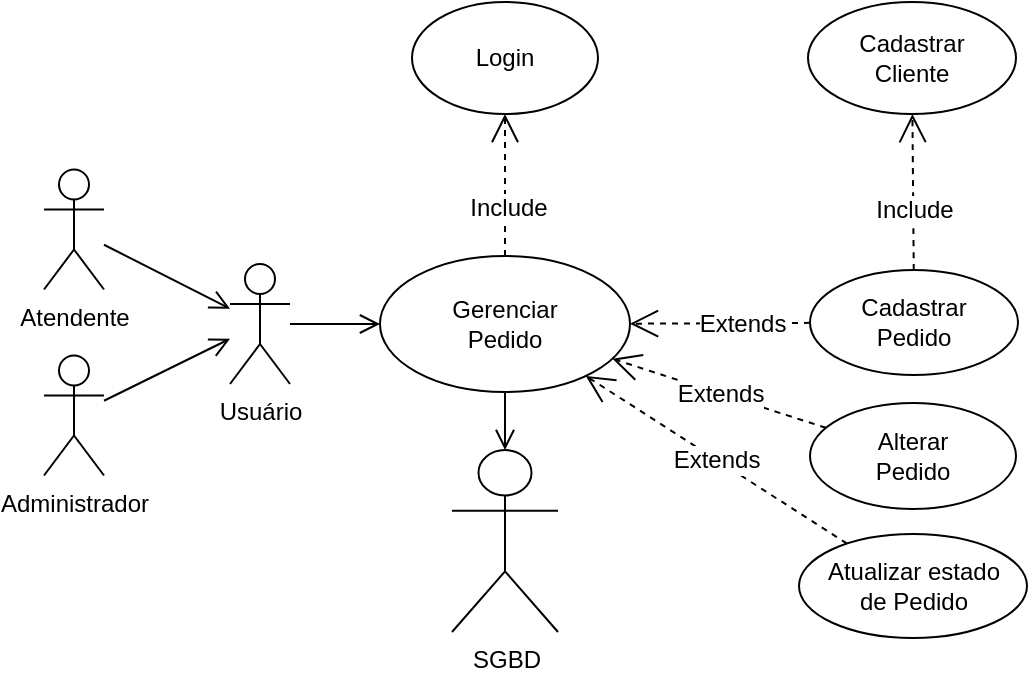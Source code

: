 <mxfile version="24.7.17">
  <diagram name="Page-1" id="XKuFGBFuqH11n4ffUUHy">
    <mxGraphModel dx="2125" dy="1467" grid="0" gridSize="10" guides="1" tooltips="1" connect="1" arrows="1" fold="1" page="1" pageScale="1" pageWidth="1169" pageHeight="827" math="0" shadow="0">
      <root>
        <mxCell id="0" />
        <mxCell id="1" parent="0" />
        <mxCell id="M98I_Dfe5uiVffybFT3l-1" value="Atendente" style="shape=umlActor;verticalLabelPosition=bottom;verticalAlign=top;html=1;" parent="1" vertex="1">
          <mxGeometry x="-1060" y="-584.25" width="30" height="60" as="geometry" />
        </mxCell>
        <mxCell id="M98I_Dfe5uiVffybFT3l-3" value="Usuário&lt;div&gt;&lt;br&gt;&lt;/div&gt;" style="shape=umlActor;verticalLabelPosition=bottom;verticalAlign=top;html=1;" parent="1" vertex="1">
          <mxGeometry x="-967" y="-537" width="30" height="60" as="geometry" />
        </mxCell>
        <mxCell id="M98I_Dfe5uiVffybFT3l-4" value="Administrador" style="shape=umlActor;verticalLabelPosition=bottom;verticalAlign=top;html=1;" parent="1" vertex="1">
          <mxGeometry x="-1060" y="-491.25" width="30" height="60" as="geometry" />
        </mxCell>
        <mxCell id="M98I_Dfe5uiVffybFT3l-5" value="&lt;div&gt;SGBD&lt;/div&gt;" style="shape=umlActor;verticalLabelPosition=bottom;verticalAlign=top;html=1;" parent="1" vertex="1">
          <mxGeometry x="-856" y="-444" width="53" height="91" as="geometry" />
        </mxCell>
        <mxCell id="M98I_Dfe5uiVffybFT3l-7" value="Login" style="ellipse;whiteSpace=wrap;html=1;" parent="1" vertex="1">
          <mxGeometry x="-876" y="-668" width="93" height="56" as="geometry" />
        </mxCell>
        <mxCell id="M98I_Dfe5uiVffybFT3l-38" value="Cadastrar&lt;div&gt;Cliente&lt;/div&gt;" style="ellipse;whiteSpace=wrap;html=1;" parent="1" vertex="1">
          <mxGeometry x="-678" y="-668" width="104" height="56" as="geometry" />
        </mxCell>
        <mxCell id="M98I_Dfe5uiVffybFT3l-39" value="Gerenciar&lt;div&gt;Pedido&lt;/div&gt;" style="ellipse;whiteSpace=wrap;html=1;" parent="1" vertex="1">
          <mxGeometry x="-892" y="-541" width="125" height="68" as="geometry" />
        </mxCell>
        <mxCell id="M98I_Dfe5uiVffybFT3l-40" value="Cadastrar&lt;div&gt;Pedido&lt;/div&gt;" style="ellipse;whiteSpace=wrap;html=1;" parent="1" vertex="1">
          <mxGeometry x="-677" y="-534" width="104" height="52.5" as="geometry" />
        </mxCell>
        <mxCell id="M98I_Dfe5uiVffybFT3l-41" value="Extends" style="endArrow=open;endSize=12;dashed=1;html=1;rounded=0;fontSize=12;" parent="1" source="M98I_Dfe5uiVffybFT3l-40" target="M98I_Dfe5uiVffybFT3l-39" edge="1">
          <mxGeometry x="-0.238" width="160" relative="1" as="geometry">
            <mxPoint x="-256" y="-634.5" as="sourcePoint" />
            <mxPoint x="-399" y="-614.5" as="targetPoint" />
            <mxPoint as="offset" />
          </mxGeometry>
        </mxCell>
        <mxCell id="M98I_Dfe5uiVffybFT3l-42" value="Alterar&lt;div&gt;&lt;span style=&quot;background-color: initial;&quot;&gt;Pedido&lt;/span&gt;&lt;/div&gt;" style="ellipse;whiteSpace=wrap;html=1;" parent="1" vertex="1">
          <mxGeometry x="-677" y="-467.5" width="103" height="53" as="geometry" />
        </mxCell>
        <mxCell id="M98I_Dfe5uiVffybFT3l-43" value="Extends" style="endArrow=open;endSize=12;dashed=1;html=1;rounded=0;fontSize=12;curved=1;" parent="1" source="M98I_Dfe5uiVffybFT3l-42" target="M98I_Dfe5uiVffybFT3l-39" edge="1">
          <mxGeometry x="-0.001" width="160" relative="1" as="geometry">
            <mxPoint x="-179" y="-563.5" as="sourcePoint" />
            <mxPoint x="-326" y="-545.5" as="targetPoint" />
            <mxPoint as="offset" />
          </mxGeometry>
        </mxCell>
        <mxCell id="M98I_Dfe5uiVffybFT3l-48" value="Atualizar estado&lt;div&gt;de Pedido&lt;/div&gt;" style="ellipse;whiteSpace=wrap;html=1;" parent="1" vertex="1">
          <mxGeometry x="-682.5" y="-402" width="114" height="52" as="geometry" />
        </mxCell>
        <mxCell id="M98I_Dfe5uiVffybFT3l-55" value="Extends" style="endArrow=open;endSize=12;dashed=1;html=1;rounded=0;fontSize=12;" parent="1" source="M98I_Dfe5uiVffybFT3l-48" target="M98I_Dfe5uiVffybFT3l-39" edge="1">
          <mxGeometry x="-0.001" width="160" relative="1" as="geometry">
            <mxPoint x="-320.5" y="-640" as="sourcePoint" />
            <mxPoint x="-472.5" y="-574" as="targetPoint" />
            <mxPoint as="offset" />
          </mxGeometry>
        </mxCell>
        <mxCell id="M98I_Dfe5uiVffybFT3l-65" value="Include" style="endArrow=open;endSize=12;dashed=1;html=1;rounded=0;fontSize=12;bendable=1;editable=1;movable=1;resizable=1;rotatable=1;deletable=1;locked=0;connectable=1;strokeColor=default;" parent="1" source="M98I_Dfe5uiVffybFT3l-39" target="M98I_Dfe5uiVffybFT3l-7" edge="1">
          <mxGeometry x="-0.303" y="-1" width="160" relative="1" as="geometry">
            <mxPoint x="-673" y="-724" as="sourcePoint" />
            <mxPoint x="-749" y="-536" as="targetPoint" />
            <mxPoint as="offset" />
          </mxGeometry>
        </mxCell>
        <mxCell id="M98I_Dfe5uiVffybFT3l-78" value="" style="endArrow=open;html=1;rounded=0;fontSize=12;startSize=8;endSize=8;endFill=0;" parent="1" source="M98I_Dfe5uiVffybFT3l-39" target="M98I_Dfe5uiVffybFT3l-5" edge="1">
          <mxGeometry relative="1" as="geometry">
            <mxPoint x="-286" y="-602" as="sourcePoint" />
            <mxPoint x="75" y="-469" as="targetPoint" />
          </mxGeometry>
        </mxCell>
        <mxCell id="M98I_Dfe5uiVffybFT3l-84" value="" style="endArrow=open;html=1;rounded=0;fontSize=12;startSize=8;endSize=8;endFill=0;curved=1;" parent="1" source="M98I_Dfe5uiVffybFT3l-1" target="M98I_Dfe5uiVffybFT3l-3" edge="1">
          <mxGeometry relative="1" as="geometry">
            <mxPoint x="-1280" y="-304" as="sourcePoint" />
            <mxPoint x="-980" y="-423" as="targetPoint" />
          </mxGeometry>
        </mxCell>
        <mxCell id="M98I_Dfe5uiVffybFT3l-85" value="" style="endArrow=open;html=1;rounded=0;fontSize=12;startSize=8;endSize=8;endFill=0;curved=1;" parent="1" source="M98I_Dfe5uiVffybFT3l-4" target="M98I_Dfe5uiVffybFT3l-3" edge="1">
          <mxGeometry relative="1" as="geometry">
            <mxPoint x="-1235" y="-503" as="sourcePoint" />
            <mxPoint x="-1286" y="-328" as="targetPoint" />
          </mxGeometry>
        </mxCell>
        <mxCell id="M98I_Dfe5uiVffybFT3l-90" value="" style="endArrow=open;html=1;rounded=0;fontSize=12;startSize=8;endSize=8;endFill=0;" parent="1" source="M98I_Dfe5uiVffybFT3l-3" target="M98I_Dfe5uiVffybFT3l-39" edge="1">
          <mxGeometry relative="1" as="geometry">
            <mxPoint x="-1112" y="-465" as="sourcePoint" />
            <mxPoint x="-908" y="-735" as="targetPoint" />
          </mxGeometry>
        </mxCell>
        <mxCell id="M98I_Dfe5uiVffybFT3l-98" value="Include" style="endArrow=open;endSize=12;dashed=1;html=1;rounded=0;fontSize=12;curved=1;" parent="1" source="M98I_Dfe5uiVffybFT3l-40" target="M98I_Dfe5uiVffybFT3l-38" edge="1">
          <mxGeometry x="-0.22" width="160" relative="1" as="geometry">
            <mxPoint x="-396" y="-793" as="sourcePoint" />
            <mxPoint x="-582" y="-914" as="targetPoint" />
            <mxPoint as="offset" />
          </mxGeometry>
        </mxCell>
      </root>
    </mxGraphModel>
  </diagram>
</mxfile>
